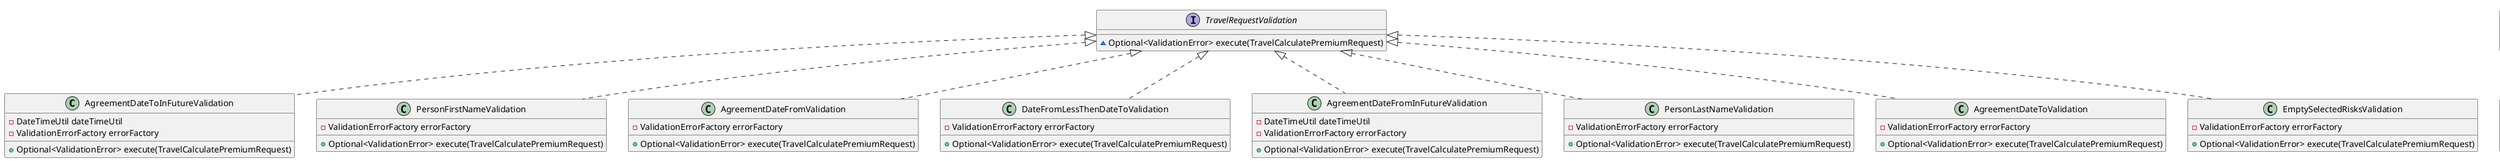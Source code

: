@startuml
class AgreementDateToInFutureValidation {
- DateTimeUtil dateTimeUtil
- ValidationErrorFactory errorFactory
+ Optional<ValidationError> execute(TravelCalculatePremiumRequest)
}


class PersonFirstNameValidation {
- ValidationErrorFactory errorFactory
+ Optional<ValidationError> execute(TravelCalculatePremiumRequest)
}


class AgreementDateFromValidation {
- ValidationErrorFactory errorFactory
+ Optional<ValidationError> execute(TravelCalculatePremiumRequest)
}


interface TravelCalculatePremiumRequestValidator {
~ List<ValidationError> validate(TravelCalculatePremiumRequest)
}

class DateFromLessThenDateToValidation {
- ValidationErrorFactory errorFactory
+ Optional<ValidationError> execute(TravelCalculatePremiumRequest)
}


class AgreementDateFromInFutureValidation {
- DateTimeUtil dateTimeUtil
- ValidationErrorFactory errorFactory
+ Optional<ValidationError> execute(TravelCalculatePremiumRequest)
}


class ValidationErrorFactory {
- ErrorCodeUtil errorCodeUtil
~ ValidationError buildError(String)
}


class TravelCalculatePremiumRequestValidatorImpl {
- List<TravelRequestValidation> travelValidations
+ List<ValidationError> validate(TravelCalculatePremiumRequest)
}


interface TravelRequestValidation {
~ Optional<ValidationError> execute(TravelCalculatePremiumRequest)
}

class PersonLastNameValidation {
- ValidationErrorFactory errorFactory
+ Optional<ValidationError> execute(TravelCalculatePremiumRequest)
}


class AgreementDateToValidation {
- ValidationErrorFactory errorFactory
+ Optional<ValidationError> execute(TravelCalculatePremiumRequest)
}


class EmptySelectedRisksValidation {
- ValidationErrorFactory errorFactory
+ Optional<ValidationError> execute(TravelCalculatePremiumRequest)
}




TravelRequestValidation <|.. AgreementDateToInFutureValidation
TravelRequestValidation <|.. PersonFirstNameValidation
TravelRequestValidation <|.. AgreementDateFromValidation
TravelRequestValidation <|.. DateFromLessThenDateToValidation
TravelRequestValidation <|.. AgreementDateFromInFutureValidation
TravelCalculatePremiumRequestValidator <|.. TravelCalculatePremiumRequestValidatorImpl
TravelRequestValidation <|.. PersonLastNameValidation
TravelRequestValidation <|.. AgreementDateToValidation
TravelRequestValidation <|.. EmptySelectedRisksValidation
@enduml